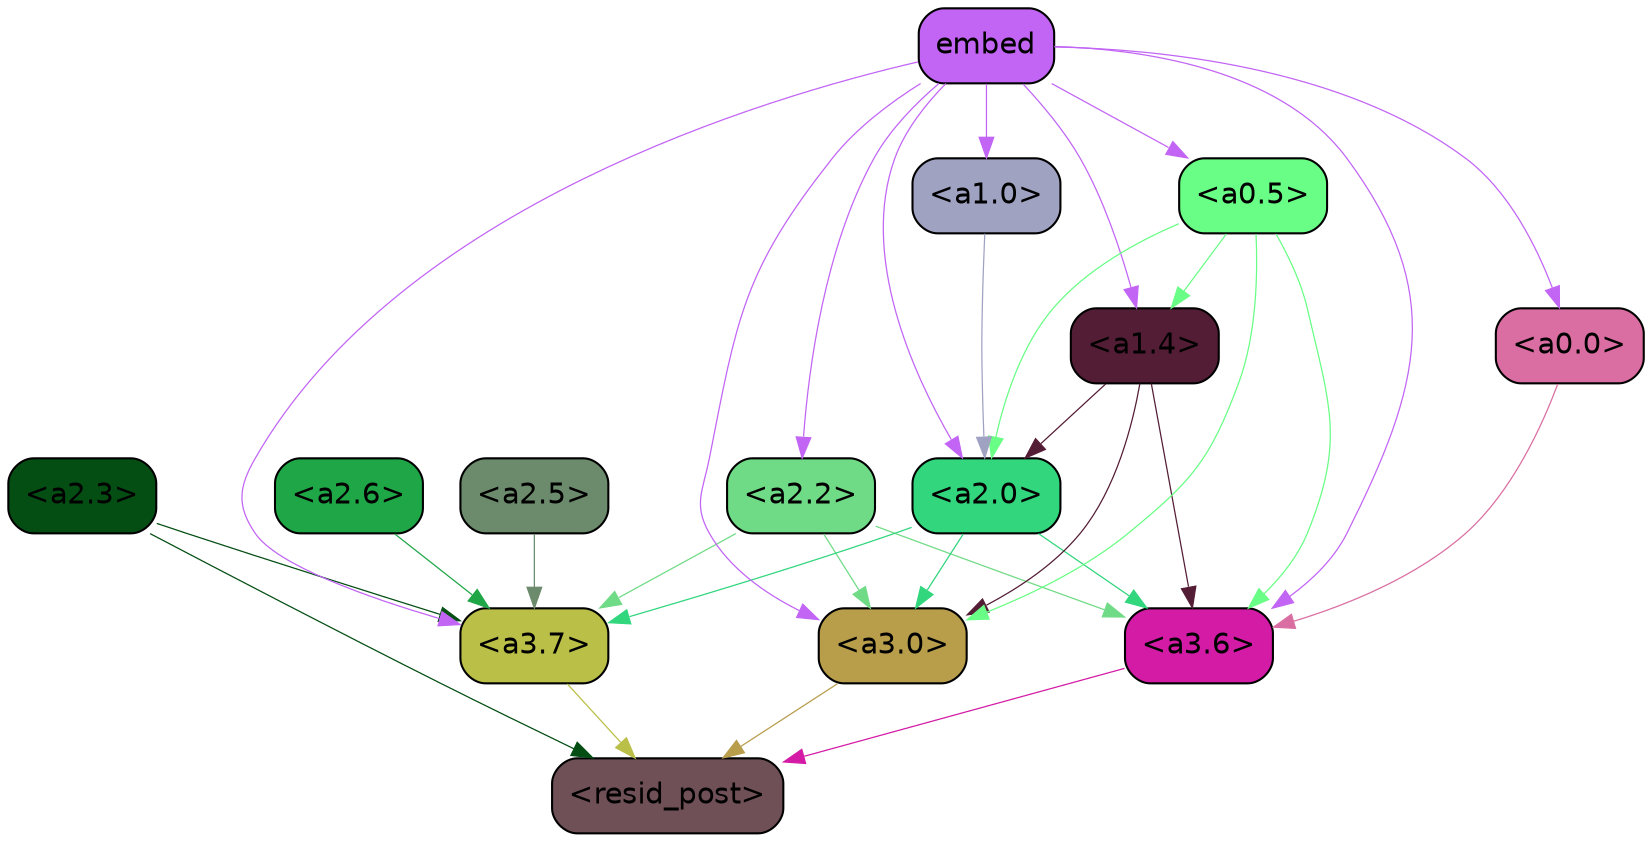 strict digraph "" {
	graph [bgcolor=transparent,
		layout=dot,
		overlap=false,
		splines=true
	];
	"<a3.7>"	[color=black,
		fillcolor="#babf47",
		fontname=Helvetica,
		shape=box,
		style="filled, rounded"];
	"<resid_post>"	[color=black,
		fillcolor="#6f5056",
		fontname=Helvetica,
		shape=box,
		style="filled, rounded"];
	"<a3.7>" -> "<resid_post>"	[color="#babf47",
		penwidth=0.6];
	"<a3.6>"	[color=black,
		fillcolor="#d31ba6",
		fontname=Helvetica,
		shape=box,
		style="filled, rounded"];
	"<a3.6>" -> "<resid_post>"	[color="#d31ba6",
		penwidth=0.6];
	"<a3.0>"	[color=black,
		fillcolor="#b89d4b",
		fontname=Helvetica,
		shape=box,
		style="filled, rounded"];
	"<a3.0>" -> "<resid_post>"	[color="#b89d4b",
		penwidth=0.6];
	"<a2.3>"	[color=black,
		fillcolor="#044e14",
		fontname=Helvetica,
		shape=box,
		style="filled, rounded"];
	"<a2.3>" -> "<a3.7>"	[color="#044e14",
		penwidth=0.6];
	"<a2.3>" -> "<resid_post>"	[color="#044e14",
		penwidth=0.6];
	"<a2.6>"	[color=black,
		fillcolor="#1fa747",
		fontname=Helvetica,
		shape=box,
		style="filled, rounded"];
	"<a2.6>" -> "<a3.7>"	[color="#1fa747",
		penwidth=0.6];
	"<a2.5>"	[color=black,
		fillcolor="#6c8a6c",
		fontname=Helvetica,
		shape=box,
		style="filled, rounded"];
	"<a2.5>" -> "<a3.7>"	[color="#6c8a6c",
		penwidth=0.6];
	"<a2.2>"	[color=black,
		fillcolor="#70db86",
		fontname=Helvetica,
		shape=box,
		style="filled, rounded"];
	"<a2.2>" -> "<a3.7>"	[color="#70db86",
		penwidth=0.6];
	"<a2.2>" -> "<a3.6>"	[color="#70db86",
		penwidth=0.6];
	"<a2.2>" -> "<a3.0>"	[color="#70db86",
		penwidth=0.6];
	"<a2.0>"	[color=black,
		fillcolor="#31d67d",
		fontname=Helvetica,
		shape=box,
		style="filled, rounded"];
	"<a2.0>" -> "<a3.7>"	[color="#31d67d",
		penwidth=0.6];
	"<a2.0>" -> "<a3.6>"	[color="#31d67d",
		penwidth=0.6];
	"<a2.0>" -> "<a3.0>"	[color="#31d67d",
		penwidth=0.6];
	"<a1.4>"	[color=black,
		fillcolor="#541d36",
		fontname=Helvetica,
		shape=box,
		style="filled, rounded"];
	"<a1.4>" -> "<a3.6>"	[color="#541d36",
		penwidth=0.6];
	"<a1.4>" -> "<a3.0>"	[color="#541d36",
		penwidth=0.6];
	"<a1.4>" -> "<a2.0>"	[color="#541d36",
		penwidth=0.6];
	embed	[color=black,
		fillcolor="#c265f5",
		fontname=Helvetica,
		shape=box,
		style="filled, rounded"];
	embed -> "<a3.7>"	[color="#c265f5",
		penwidth=0.6];
	embed -> "<a3.6>"	[color="#c265f5",
		penwidth=0.6];
	embed -> "<a3.0>"	[color="#c265f5",
		penwidth=0.6];
	embed -> "<a2.2>"	[color="#c265f5",
		penwidth=0.6];
	embed -> "<a2.0>"	[color="#c265f5",
		penwidth=0.6];
	embed -> "<a1.4>"	[color="#c265f5",
		penwidth=0.6];
	"<a0.5>"	[color=black,
		fillcolor="#69fe85",
		fontname=Helvetica,
		shape=box,
		style="filled, rounded"];
	embed -> "<a0.5>"	[color="#c265f5",
		penwidth=0.6];
	"<a0.0>"	[color=black,
		fillcolor="#da6ea2",
		fontname=Helvetica,
		shape=box,
		style="filled, rounded"];
	embed -> "<a0.0>"	[color="#c265f5",
		penwidth=0.6];
	"<a1.0>"	[color=black,
		fillcolor="#a0a2c2",
		fontname=Helvetica,
		shape=box,
		style="filled, rounded"];
	embed -> "<a1.0>"	[color="#c265f5",
		penwidth=0.6];
	"<a0.5>" -> "<a3.6>"	[color="#69fe85",
		penwidth=0.6];
	"<a0.5>" -> "<a3.0>"	[color="#69fe85",
		penwidth=0.6];
	"<a0.5>" -> "<a2.0>"	[color="#69fe85",
		penwidth=0.6];
	"<a0.5>" -> "<a1.4>"	[color="#69fe85",
		penwidth=0.6];
	"<a0.0>" -> "<a3.6>"	[color="#da6ea2",
		penwidth=0.6];
	"<a1.0>" -> "<a2.0>"	[color="#a0a2c2",
		penwidth=0.6];
}
